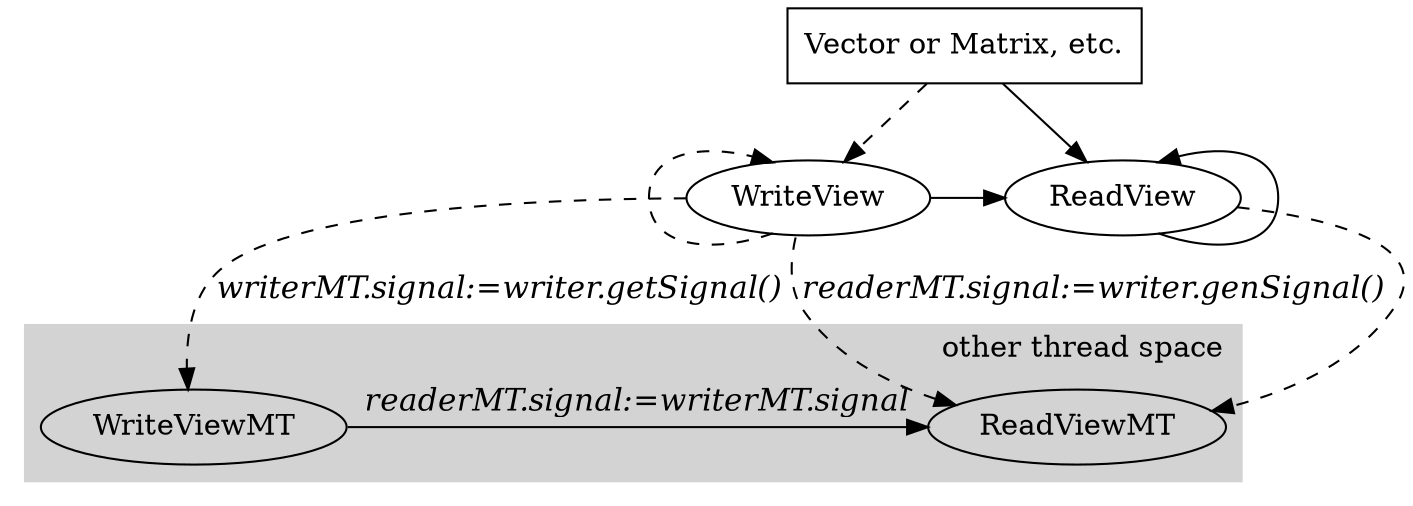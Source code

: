 digraph G_VIEWS {

	edge [fontsize=15, fontname="Times-Italic"]
	//label="Relationship of entities and views"

        Entity[label="Vector or Matrix, etc.",
	       shape=box];
	
	{
		node [shape=ellipse]
		rank=same
		ReadView;
		WriteView;
	}
	//Entity -> ReadView[label="size--"];
	Entity -> ReadView;
	//Entity -> WriteView [label="size--", style=dashed];
	Entity -> WriteView [style=dashed];

	//ReadView -> ReadView[label="size--"];
        ReadView : se -> ReadView : ne

	//WriteView : sw-> WriteView : nw [label="size--", style=dashed];
	WriteView : sw-> WriteView : nw [style=dashed];


	//WriteView -> ReadView[label="writer's size >= reader's size"]
	WriteView -> ReadView

	subgraph cluster0 {
		label="other thread space"
		labeljust="r"
		style=filled
		color=lightgray
		{
			rank=same
			ReadViewMT;
			WriteViewMT;
		}
		
		//WriteView -> WriteViewMT[label="writer's size >= writerMT's size,\nwriterMT.signal:=writer", labelfloat=false, style=dashed]
		WriteView -> WriteViewMT[label="writerMT.signal:=writer.getSignal()", labelfloat=false, style=dashed]
		
                //ReadView  -> ReadViewMT[label="reader's size >= readerMT's size", labelfloat=false, style=dashed]
                ReadView  -> ReadViewMT[labelfloat=false, style=dashed]


		//ReadViewMT->WriteView[label="writer's size >= readerMT's size,\nreaderMT.signal:=writer", labelfloat=false, dir=back, style=dashed]
		ReadViewMT->WriteView[label="readerMT.signal:=writer.genSignal()", labelfloat=false, dir=back, style=dashed]


		//WriteViewMT -> ReadViewMT[label="writerMT's size >= readerMT's size,\nreaderMT.signal:=writerMT.signal", constraint=false]
		WriteViewMT -> ReadViewMT[label="readerMT.signal:=writerMT.signal", constraint=false]
	}
}
